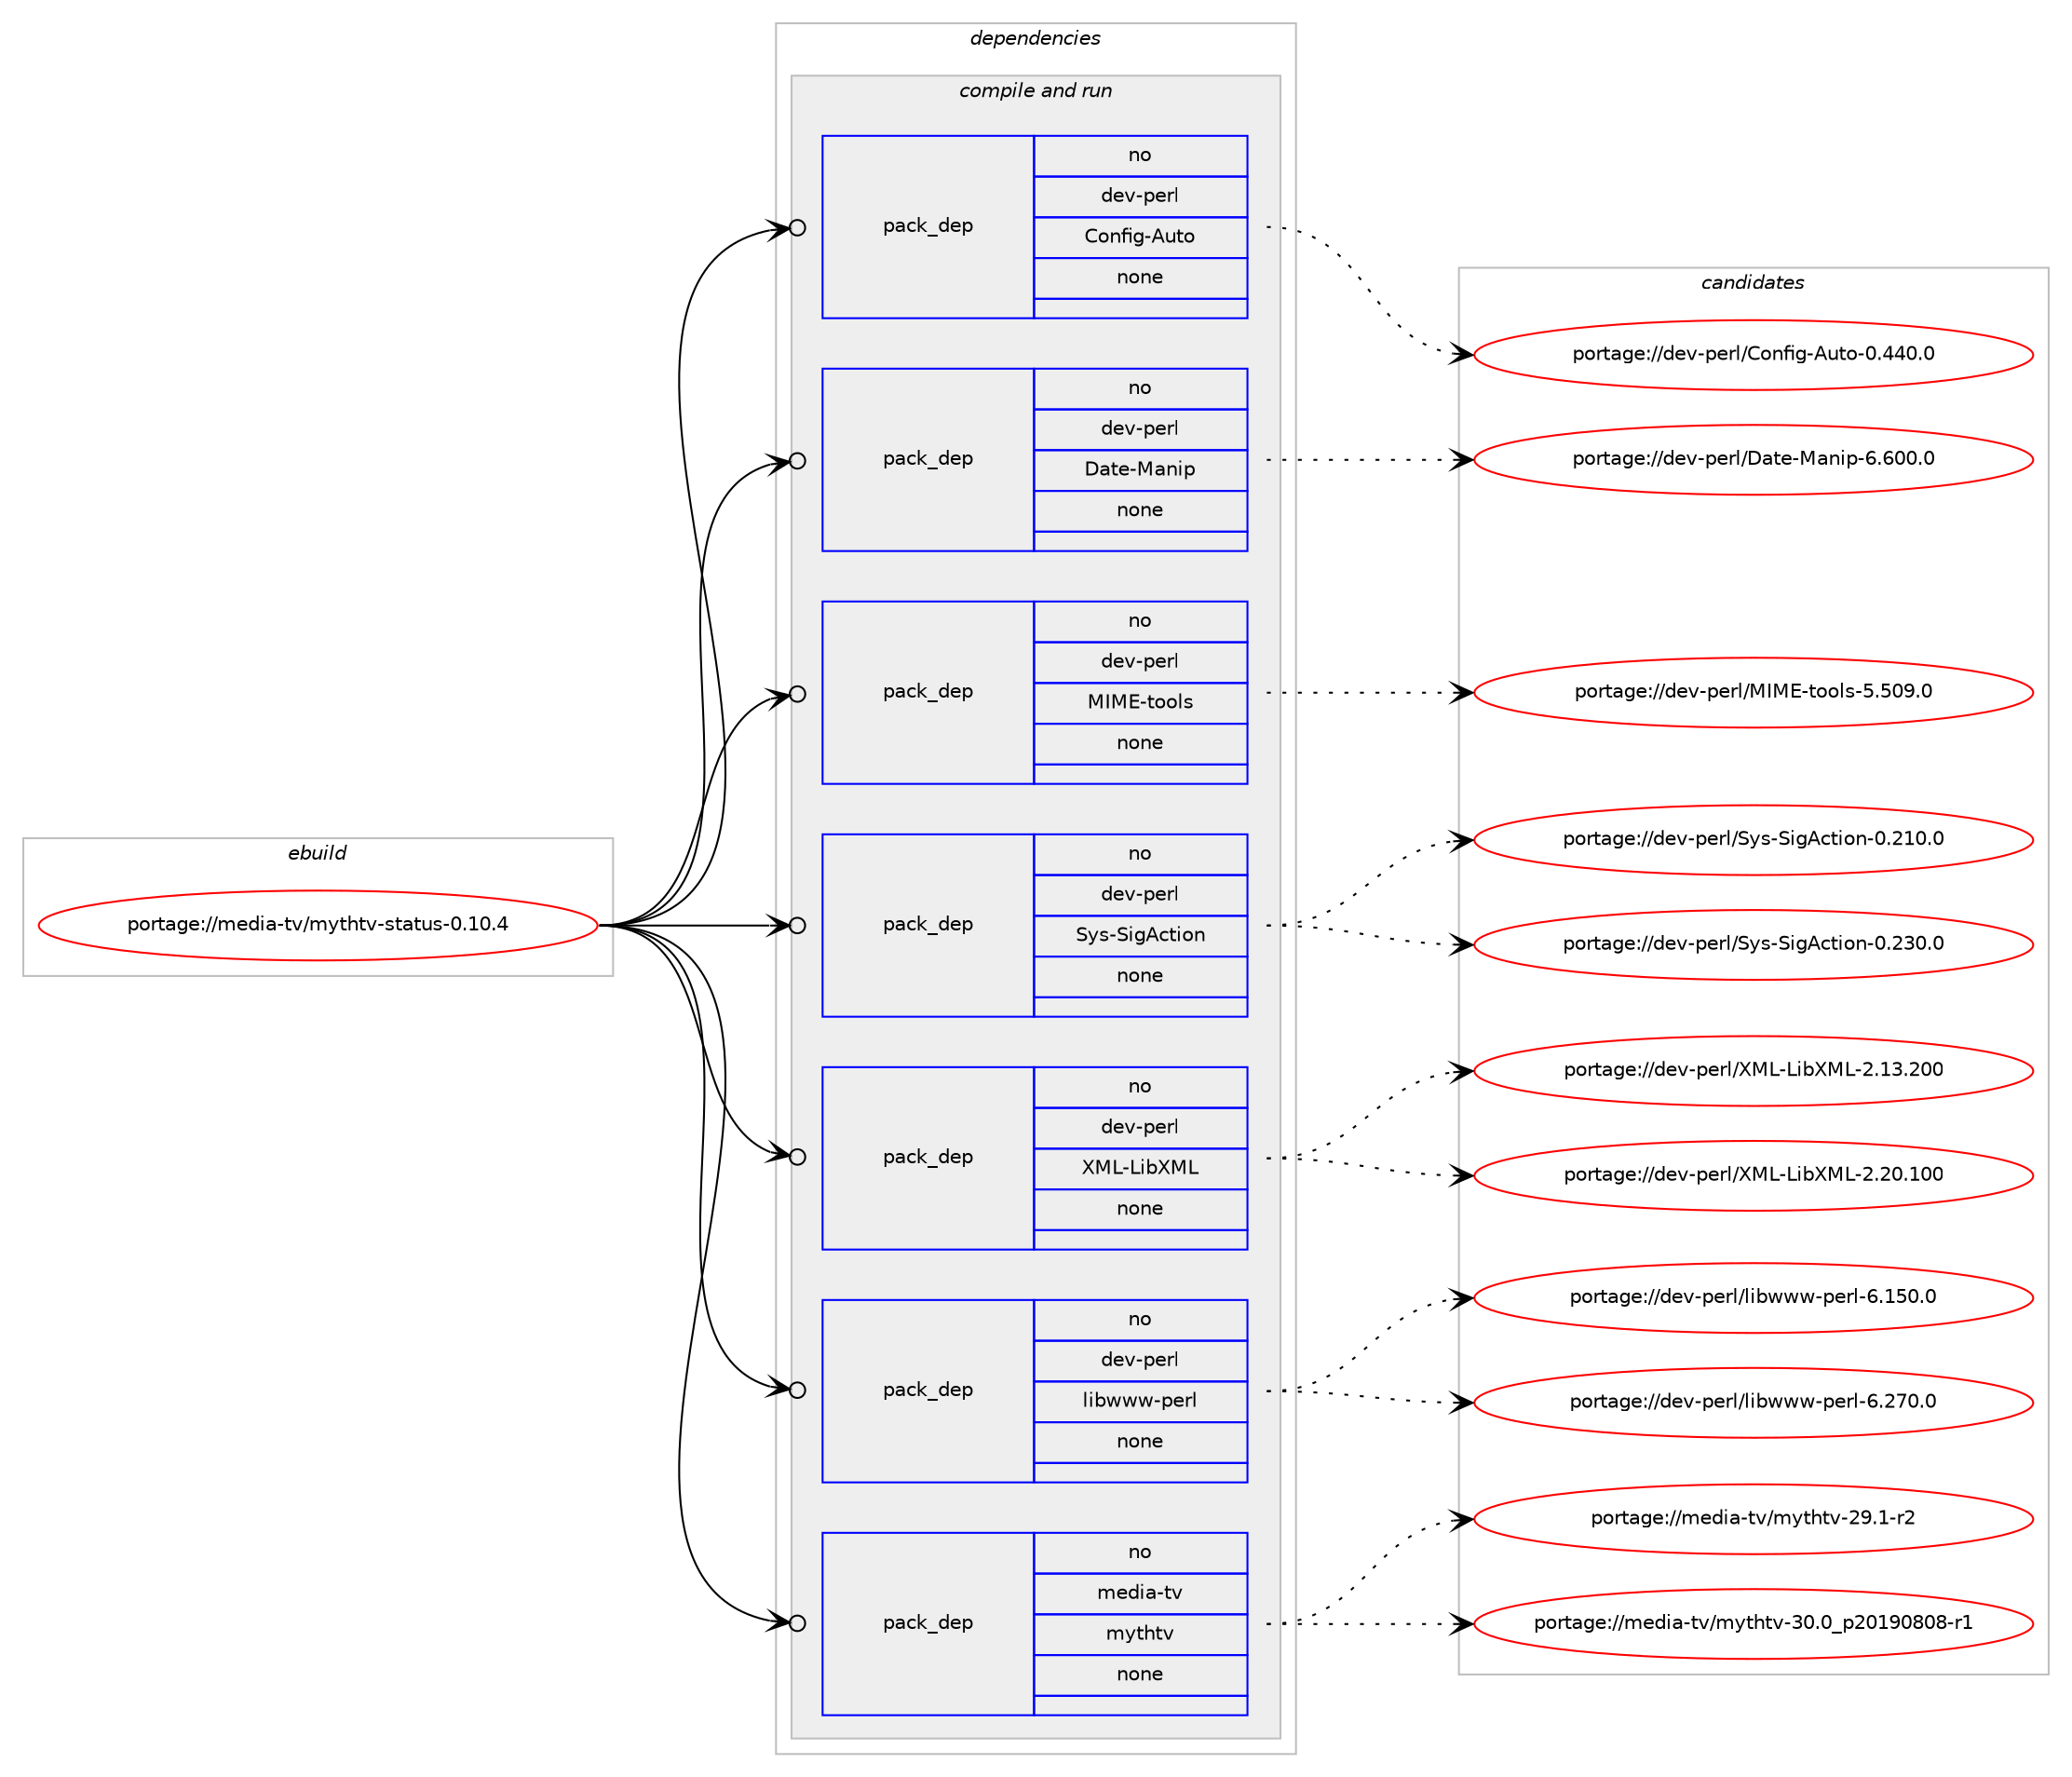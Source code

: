 digraph prolog {

# *************
# Graph options
# *************

newrank=true;
concentrate=true;
compound=true;
graph [rankdir=LR,fontname=Helvetica,fontsize=10,ranksep=1.5];#, ranksep=2.5, nodesep=0.2];
edge  [arrowhead=vee];
node  [fontname=Helvetica,fontsize=10];

# **********
# The ebuild
# **********

subgraph cluster_leftcol {
color=gray;
rank=same;
label=<<i>ebuild</i>>;
id [label="portage://media-tv/mythtv-status-0.10.4", color=red, width=4, href="../media-tv/mythtv-status-0.10.4.svg"];
}

# ****************
# The dependencies
# ****************

subgraph cluster_midcol {
color=gray;
label=<<i>dependencies</i>>;
subgraph cluster_compile {
fillcolor="#eeeeee";
style=filled;
label=<<i>compile</i>>;
}
subgraph cluster_compileandrun {
fillcolor="#eeeeee";
style=filled;
label=<<i>compile and run</i>>;
subgraph pack248633 {
dependency338252 [label=<<TABLE BORDER="0" CELLBORDER="1" CELLSPACING="0" CELLPADDING="4" WIDTH="220"><TR><TD ROWSPAN="6" CELLPADDING="30">pack_dep</TD></TR><TR><TD WIDTH="110">no</TD></TR><TR><TD>dev-perl</TD></TR><TR><TD>Config-Auto</TD></TR><TR><TD>none</TD></TR><TR><TD></TD></TR></TABLE>>, shape=none, color=blue];
}
id:e -> dependency338252:w [weight=20,style="solid",arrowhead="odotvee"];
subgraph pack248634 {
dependency338253 [label=<<TABLE BORDER="0" CELLBORDER="1" CELLSPACING="0" CELLPADDING="4" WIDTH="220"><TR><TD ROWSPAN="6" CELLPADDING="30">pack_dep</TD></TR><TR><TD WIDTH="110">no</TD></TR><TR><TD>dev-perl</TD></TR><TR><TD>Date-Manip</TD></TR><TR><TD>none</TD></TR><TR><TD></TD></TR></TABLE>>, shape=none, color=blue];
}
id:e -> dependency338253:w [weight=20,style="solid",arrowhead="odotvee"];
subgraph pack248635 {
dependency338254 [label=<<TABLE BORDER="0" CELLBORDER="1" CELLSPACING="0" CELLPADDING="4" WIDTH="220"><TR><TD ROWSPAN="6" CELLPADDING="30">pack_dep</TD></TR><TR><TD WIDTH="110">no</TD></TR><TR><TD>dev-perl</TD></TR><TR><TD>MIME-tools</TD></TR><TR><TD>none</TD></TR><TR><TD></TD></TR></TABLE>>, shape=none, color=blue];
}
id:e -> dependency338254:w [weight=20,style="solid",arrowhead="odotvee"];
subgraph pack248636 {
dependency338255 [label=<<TABLE BORDER="0" CELLBORDER="1" CELLSPACING="0" CELLPADDING="4" WIDTH="220"><TR><TD ROWSPAN="6" CELLPADDING="30">pack_dep</TD></TR><TR><TD WIDTH="110">no</TD></TR><TR><TD>dev-perl</TD></TR><TR><TD>Sys-SigAction</TD></TR><TR><TD>none</TD></TR><TR><TD></TD></TR></TABLE>>, shape=none, color=blue];
}
id:e -> dependency338255:w [weight=20,style="solid",arrowhead="odotvee"];
subgraph pack248637 {
dependency338256 [label=<<TABLE BORDER="0" CELLBORDER="1" CELLSPACING="0" CELLPADDING="4" WIDTH="220"><TR><TD ROWSPAN="6" CELLPADDING="30">pack_dep</TD></TR><TR><TD WIDTH="110">no</TD></TR><TR><TD>dev-perl</TD></TR><TR><TD>XML-LibXML</TD></TR><TR><TD>none</TD></TR><TR><TD></TD></TR></TABLE>>, shape=none, color=blue];
}
id:e -> dependency338256:w [weight=20,style="solid",arrowhead="odotvee"];
subgraph pack248638 {
dependency338257 [label=<<TABLE BORDER="0" CELLBORDER="1" CELLSPACING="0" CELLPADDING="4" WIDTH="220"><TR><TD ROWSPAN="6" CELLPADDING="30">pack_dep</TD></TR><TR><TD WIDTH="110">no</TD></TR><TR><TD>dev-perl</TD></TR><TR><TD>libwww-perl</TD></TR><TR><TD>none</TD></TR><TR><TD></TD></TR></TABLE>>, shape=none, color=blue];
}
id:e -> dependency338257:w [weight=20,style="solid",arrowhead="odotvee"];
subgraph pack248639 {
dependency338258 [label=<<TABLE BORDER="0" CELLBORDER="1" CELLSPACING="0" CELLPADDING="4" WIDTH="220"><TR><TD ROWSPAN="6" CELLPADDING="30">pack_dep</TD></TR><TR><TD WIDTH="110">no</TD></TR><TR><TD>media-tv</TD></TR><TR><TD>mythtv</TD></TR><TR><TD>none</TD></TR><TR><TD></TD></TR></TABLE>>, shape=none, color=blue];
}
id:e -> dependency338258:w [weight=20,style="solid",arrowhead="odotvee"];
}
subgraph cluster_run {
fillcolor="#eeeeee";
style=filled;
label=<<i>run</i>>;
}
}

# **************
# The candidates
# **************

subgraph cluster_choices {
rank=same;
color=gray;
label=<<i>candidates</i>>;

subgraph choice248633 {
color=black;
nodesep=1;
choiceportage10010111845112101114108476711111010210510345651171161114548465252484648 [label="portage://dev-perl/Config-Auto-0.440.0", color=red, width=4,href="../dev-perl/Config-Auto-0.440.0.svg"];
dependency338252:e -> choiceportage10010111845112101114108476711111010210510345651171161114548465252484648:w [style=dotted,weight="100"];
}
subgraph choice248634 {
color=black;
nodesep=1;
choiceportage100101118451121011141084768971161014577971101051124554465448484648 [label="portage://dev-perl/Date-Manip-6.600.0", color=red, width=4,href="../dev-perl/Date-Manip-6.600.0.svg"];
dependency338253:e -> choiceportage100101118451121011141084768971161014577971101051124554465448484648:w [style=dotted,weight="100"];
}
subgraph choice248635 {
color=black;
nodesep=1;
choiceportage100101118451121011141084777737769451161111111081154553465348574648 [label="portage://dev-perl/MIME-tools-5.509.0", color=red, width=4,href="../dev-perl/MIME-tools-5.509.0.svg"];
dependency338254:e -> choiceportage100101118451121011141084777737769451161111111081154553465348574648:w [style=dotted,weight="100"];
}
subgraph choice248636 {
color=black;
nodesep=1;
choiceportage100101118451121011141084783121115458310510365991161051111104548465049484648 [label="portage://dev-perl/Sys-SigAction-0.210.0", color=red, width=4,href="../dev-perl/Sys-SigAction-0.210.0.svg"];
choiceportage100101118451121011141084783121115458310510365991161051111104548465051484648 [label="portage://dev-perl/Sys-SigAction-0.230.0", color=red, width=4,href="../dev-perl/Sys-SigAction-0.230.0.svg"];
dependency338255:e -> choiceportage100101118451121011141084783121115458310510365991161051111104548465049484648:w [style=dotted,weight="100"];
dependency338255:e -> choiceportage100101118451121011141084783121115458310510365991161051111104548465051484648:w [style=dotted,weight="100"];
}
subgraph choice248637 {
color=black;
nodesep=1;
choiceportage1001011184511210111410847887776457610598887776455046495146504848 [label="portage://dev-perl/XML-LibXML-2.13.200", color=red, width=4,href="../dev-perl/XML-LibXML-2.13.200.svg"];
choiceportage1001011184511210111410847887776457610598887776455046504846494848 [label="portage://dev-perl/XML-LibXML-2.20.100", color=red, width=4,href="../dev-perl/XML-LibXML-2.20.100.svg"];
dependency338256:e -> choiceportage1001011184511210111410847887776457610598887776455046495146504848:w [style=dotted,weight="100"];
dependency338256:e -> choiceportage1001011184511210111410847887776457610598887776455046504846494848:w [style=dotted,weight="100"];
}
subgraph choice248638 {
color=black;
nodesep=1;
choiceportage100101118451121011141084710810598119119119451121011141084554464953484648 [label="portage://dev-perl/libwww-perl-6.150.0", color=red, width=4,href="../dev-perl/libwww-perl-6.150.0.svg"];
choiceportage100101118451121011141084710810598119119119451121011141084554465055484648 [label="portage://dev-perl/libwww-perl-6.270.0", color=red, width=4,href="../dev-perl/libwww-perl-6.270.0.svg"];
dependency338257:e -> choiceportage100101118451121011141084710810598119119119451121011141084554464953484648:w [style=dotted,weight="100"];
dependency338257:e -> choiceportage100101118451121011141084710810598119119119451121011141084554465055484648:w [style=dotted,weight="100"];
}
subgraph choice248639 {
color=black;
nodesep=1;
choiceportage10910110010597451161184710912111610411611845505746494511450 [label="portage://media-tv/mythtv-29.1-r2", color=red, width=4,href="../media-tv/mythtv-29.1-r2.svg"];
choiceportage10910110010597451161184710912111610411611845514846489511250484957485648564511449 [label="portage://media-tv/mythtv-30.0_p20190808-r1", color=red, width=4,href="../media-tv/mythtv-30.0_p20190808-r1.svg"];
dependency338258:e -> choiceportage10910110010597451161184710912111610411611845505746494511450:w [style=dotted,weight="100"];
dependency338258:e -> choiceportage10910110010597451161184710912111610411611845514846489511250484957485648564511449:w [style=dotted,weight="100"];
}
}

}
